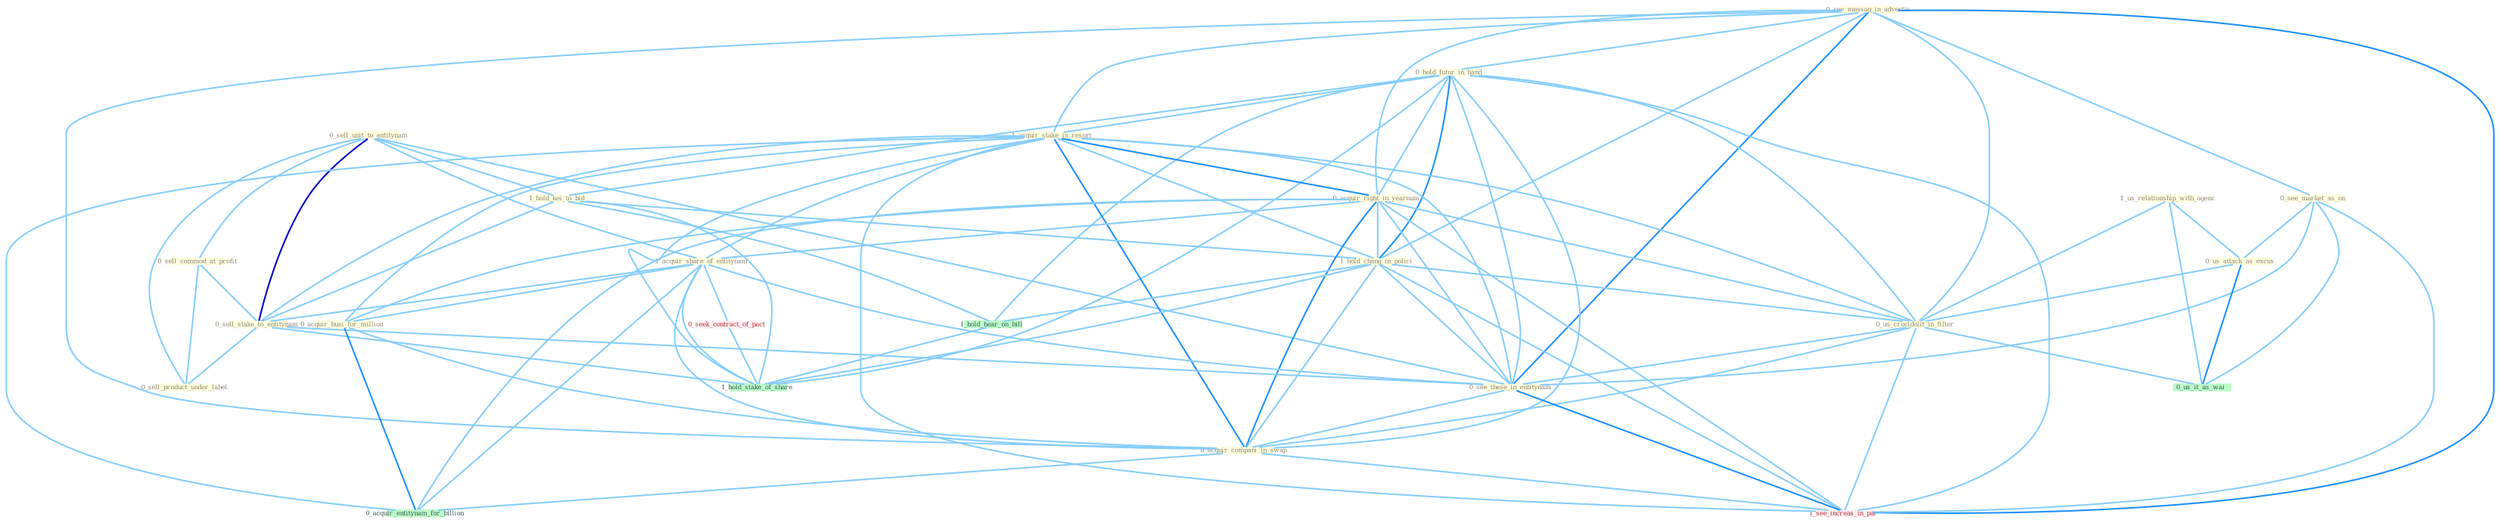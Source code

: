 Graph G{ 
    node
    [shape=polygon,style=filled,width=.5,height=.06,color="#BDFCC9",fixedsize=true,fontsize=4,
    fontcolor="#2f4f4f"];
    {node
    [color="#ffffe0", fontcolor="#8b7d6b"] "0_sell_unit_to_entitynam " "0_see_messag_in_advertis " "0_hold_futur_in_hand " "1_acquir_stake_in_resort " "1_hold_kei_to_bid " "0_acquir_right_in_yearnum " "0_sell_commod_at_profit " "1_hold_chang_in_polici " "1_acquir_share_of_entitynam " "0_see_market_as_on " "1_us_relationship_with_agenc " "0_us_attack_as_excus " "0_sell_stake_to_entitynam " "0_acquir_busi_for_million " "0_us_crocidolit_in_filter " "0_see_these_in_entitynam " "0_sell_product_under_label " "0_acquir_compani_in_swap "}
{node [color="#fff0f5", fontcolor="#b22222"] "0_seek_contract_of_pact " "1_see_increas_in_pai "}
edge [color="#B0E2FF"];

	"0_sell_unit_to_entitynam " -- "1_hold_kei_to_bid " [w="1", color="#87cefa" ];
	"0_sell_unit_to_entitynam " -- "0_sell_commod_at_profit " [w="1", color="#87cefa" ];
	"0_sell_unit_to_entitynam " -- "1_acquir_share_of_entitynam " [w="1", color="#87cefa" ];
	"0_sell_unit_to_entitynam " -- "0_sell_stake_to_entitynam " [w="3", color="#0000cd" , len=0.6];
	"0_sell_unit_to_entitynam " -- "0_see_these_in_entitynam " [w="1", color="#87cefa" ];
	"0_sell_unit_to_entitynam " -- "0_sell_product_under_label " [w="1", color="#87cefa" ];
	"0_see_messag_in_advertis " -- "0_hold_futur_in_hand " [w="1", color="#87cefa" ];
	"0_see_messag_in_advertis " -- "1_acquir_stake_in_resort " [w="1", color="#87cefa" ];
	"0_see_messag_in_advertis " -- "0_acquir_right_in_yearnum " [w="1", color="#87cefa" ];
	"0_see_messag_in_advertis " -- "1_hold_chang_in_polici " [w="1", color="#87cefa" ];
	"0_see_messag_in_advertis " -- "0_see_market_as_on " [w="1", color="#87cefa" ];
	"0_see_messag_in_advertis " -- "0_us_crocidolit_in_filter " [w="1", color="#87cefa" ];
	"0_see_messag_in_advertis " -- "0_see_these_in_entitynam " [w="2", color="#1e90ff" , len=0.8];
	"0_see_messag_in_advertis " -- "0_acquir_compani_in_swap " [w="1", color="#87cefa" ];
	"0_see_messag_in_advertis " -- "1_see_increas_in_pai " [w="2", color="#1e90ff" , len=0.8];
	"0_hold_futur_in_hand " -- "1_acquir_stake_in_resort " [w="1", color="#87cefa" ];
	"0_hold_futur_in_hand " -- "1_hold_kei_to_bid " [w="1", color="#87cefa" ];
	"0_hold_futur_in_hand " -- "0_acquir_right_in_yearnum " [w="1", color="#87cefa" ];
	"0_hold_futur_in_hand " -- "1_hold_chang_in_polici " [w="2", color="#1e90ff" , len=0.8];
	"0_hold_futur_in_hand " -- "0_us_crocidolit_in_filter " [w="1", color="#87cefa" ];
	"0_hold_futur_in_hand " -- "0_see_these_in_entitynam " [w="1", color="#87cefa" ];
	"0_hold_futur_in_hand " -- "0_acquir_compani_in_swap " [w="1", color="#87cefa" ];
	"0_hold_futur_in_hand " -- "1_see_increas_in_pai " [w="1", color="#87cefa" ];
	"0_hold_futur_in_hand " -- "1_hold_hear_on_bill " [w="1", color="#87cefa" ];
	"0_hold_futur_in_hand " -- "1_hold_stake_of_share " [w="1", color="#87cefa" ];
	"1_acquir_stake_in_resort " -- "0_acquir_right_in_yearnum " [w="2", color="#1e90ff" , len=0.8];
	"1_acquir_stake_in_resort " -- "1_hold_chang_in_polici " [w="1", color="#87cefa" ];
	"1_acquir_stake_in_resort " -- "1_acquir_share_of_entitynam " [w="1", color="#87cefa" ];
	"1_acquir_stake_in_resort " -- "0_sell_stake_to_entitynam " [w="1", color="#87cefa" ];
	"1_acquir_stake_in_resort " -- "0_acquir_busi_for_million " [w="1", color="#87cefa" ];
	"1_acquir_stake_in_resort " -- "0_us_crocidolit_in_filter " [w="1", color="#87cefa" ];
	"1_acquir_stake_in_resort " -- "0_see_these_in_entitynam " [w="1", color="#87cefa" ];
	"1_acquir_stake_in_resort " -- "0_acquir_compani_in_swap " [w="2", color="#1e90ff" , len=0.8];
	"1_acquir_stake_in_resort " -- "0_acquir_entitynam_for_billion " [w="1", color="#87cefa" ];
	"1_acquir_stake_in_resort " -- "1_see_increas_in_pai " [w="1", color="#87cefa" ];
	"1_acquir_stake_in_resort " -- "1_hold_stake_of_share " [w="1", color="#87cefa" ];
	"1_hold_kei_to_bid " -- "1_hold_chang_in_polici " [w="1", color="#87cefa" ];
	"1_hold_kei_to_bid " -- "0_sell_stake_to_entitynam " [w="1", color="#87cefa" ];
	"1_hold_kei_to_bid " -- "1_hold_hear_on_bill " [w="1", color="#87cefa" ];
	"1_hold_kei_to_bid " -- "1_hold_stake_of_share " [w="1", color="#87cefa" ];
	"0_acquir_right_in_yearnum " -- "1_hold_chang_in_polici " [w="1", color="#87cefa" ];
	"0_acquir_right_in_yearnum " -- "1_acquir_share_of_entitynam " [w="1", color="#87cefa" ];
	"0_acquir_right_in_yearnum " -- "0_acquir_busi_for_million " [w="1", color="#87cefa" ];
	"0_acquir_right_in_yearnum " -- "0_us_crocidolit_in_filter " [w="1", color="#87cefa" ];
	"0_acquir_right_in_yearnum " -- "0_see_these_in_entitynam " [w="1", color="#87cefa" ];
	"0_acquir_right_in_yearnum " -- "0_acquir_compani_in_swap " [w="2", color="#1e90ff" , len=0.8];
	"0_acquir_right_in_yearnum " -- "0_acquir_entitynam_for_billion " [w="1", color="#87cefa" ];
	"0_acquir_right_in_yearnum " -- "1_see_increas_in_pai " [w="1", color="#87cefa" ];
	"0_sell_commod_at_profit " -- "0_sell_stake_to_entitynam " [w="1", color="#87cefa" ];
	"0_sell_commod_at_profit " -- "0_sell_product_under_label " [w="1", color="#87cefa" ];
	"1_hold_chang_in_polici " -- "0_us_crocidolit_in_filter " [w="1", color="#87cefa" ];
	"1_hold_chang_in_polici " -- "0_see_these_in_entitynam " [w="1", color="#87cefa" ];
	"1_hold_chang_in_polici " -- "0_acquir_compani_in_swap " [w="1", color="#87cefa" ];
	"1_hold_chang_in_polici " -- "1_see_increas_in_pai " [w="1", color="#87cefa" ];
	"1_hold_chang_in_polici " -- "1_hold_hear_on_bill " [w="1", color="#87cefa" ];
	"1_hold_chang_in_polici " -- "1_hold_stake_of_share " [w="1", color="#87cefa" ];
	"1_acquir_share_of_entitynam " -- "0_sell_stake_to_entitynam " [w="1", color="#87cefa" ];
	"1_acquir_share_of_entitynam " -- "0_acquir_busi_for_million " [w="1", color="#87cefa" ];
	"1_acquir_share_of_entitynam " -- "0_see_these_in_entitynam " [w="1", color="#87cefa" ];
	"1_acquir_share_of_entitynam " -- "0_acquir_compani_in_swap " [w="1", color="#87cefa" ];
	"1_acquir_share_of_entitynam " -- "0_seek_contract_of_pact " [w="1", color="#87cefa" ];
	"1_acquir_share_of_entitynam " -- "0_acquir_entitynam_for_billion " [w="1", color="#87cefa" ];
	"1_acquir_share_of_entitynam " -- "1_hold_stake_of_share " [w="1", color="#87cefa" ];
	"0_see_market_as_on " -- "0_us_attack_as_excus " [w="1", color="#87cefa" ];
	"0_see_market_as_on " -- "0_see_these_in_entitynam " [w="1", color="#87cefa" ];
	"0_see_market_as_on " -- "0_us_it_as_wai " [w="1", color="#87cefa" ];
	"0_see_market_as_on " -- "1_see_increas_in_pai " [w="1", color="#87cefa" ];
	"1_us_relationship_with_agenc " -- "0_us_attack_as_excus " [w="1", color="#87cefa" ];
	"1_us_relationship_with_agenc " -- "0_us_crocidolit_in_filter " [w="1", color="#87cefa" ];
	"1_us_relationship_with_agenc " -- "0_us_it_as_wai " [w="1", color="#87cefa" ];
	"0_us_attack_as_excus " -- "0_us_crocidolit_in_filter " [w="1", color="#87cefa" ];
	"0_us_attack_as_excus " -- "0_us_it_as_wai " [w="2", color="#1e90ff" , len=0.8];
	"0_sell_stake_to_entitynam " -- "0_see_these_in_entitynam " [w="1", color="#87cefa" ];
	"0_sell_stake_to_entitynam " -- "0_sell_product_under_label " [w="1", color="#87cefa" ];
	"0_sell_stake_to_entitynam " -- "1_hold_stake_of_share " [w="1", color="#87cefa" ];
	"0_acquir_busi_for_million " -- "0_acquir_compani_in_swap " [w="1", color="#87cefa" ];
	"0_acquir_busi_for_million " -- "0_acquir_entitynam_for_billion " [w="2", color="#1e90ff" , len=0.8];
	"0_us_crocidolit_in_filter " -- "0_see_these_in_entitynam " [w="1", color="#87cefa" ];
	"0_us_crocidolit_in_filter " -- "0_acquir_compani_in_swap " [w="1", color="#87cefa" ];
	"0_us_crocidolit_in_filter " -- "0_us_it_as_wai " [w="1", color="#87cefa" ];
	"0_us_crocidolit_in_filter " -- "1_see_increas_in_pai " [w="1", color="#87cefa" ];
	"0_see_these_in_entitynam " -- "0_acquir_compani_in_swap " [w="1", color="#87cefa" ];
	"0_see_these_in_entitynam " -- "1_see_increas_in_pai " [w="2", color="#1e90ff" , len=0.8];
	"0_acquir_compani_in_swap " -- "0_acquir_entitynam_for_billion " [w="1", color="#87cefa" ];
	"0_acquir_compani_in_swap " -- "1_see_increas_in_pai " [w="1", color="#87cefa" ];
	"0_seek_contract_of_pact " -- "1_hold_stake_of_share " [w="1", color="#87cefa" ];
	"1_hold_hear_on_bill " -- "1_hold_stake_of_share " [w="1", color="#87cefa" ];
}